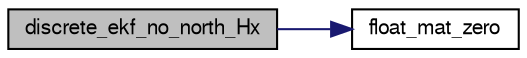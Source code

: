 digraph "discrete_ekf_no_north_Hx"
{
  edge [fontname="FreeSans",fontsize="10",labelfontname="FreeSans",labelfontsize="10"];
  node [fontname="FreeSans",fontsize="10",shape=record];
  rankdir="LR";
  Node1 [label="discrete_ekf_no_north_Hx",height=0.2,width=0.4,color="black", fillcolor="grey75", style="filled", fontcolor="black"];
  Node1 -> Node2 [color="midnightblue",fontsize="10",style="solid",fontname="FreeSans"];
  Node2 [label="float_mat_zero",height=0.2,width=0.4,color="black", fillcolor="white", style="filled",URL="$group__math__algebra__float.html#ga9a4f92b5522ef528fb5a9d97e5081deb",tooltip="a = 0 "];
}

